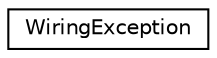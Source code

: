 digraph G
{
  edge [fontname="Helvetica",fontsize="10",labelfontname="Helvetica",labelfontsize="10"];
  node [fontname="Helvetica",fontsize="10",shape=record];
  rankdir="LR";
  Node1 [label="WiringException",height=0.2,width=0.4,color="black", fillcolor="white", style="filled",URL="$class_wiring_exception.html"];
}
